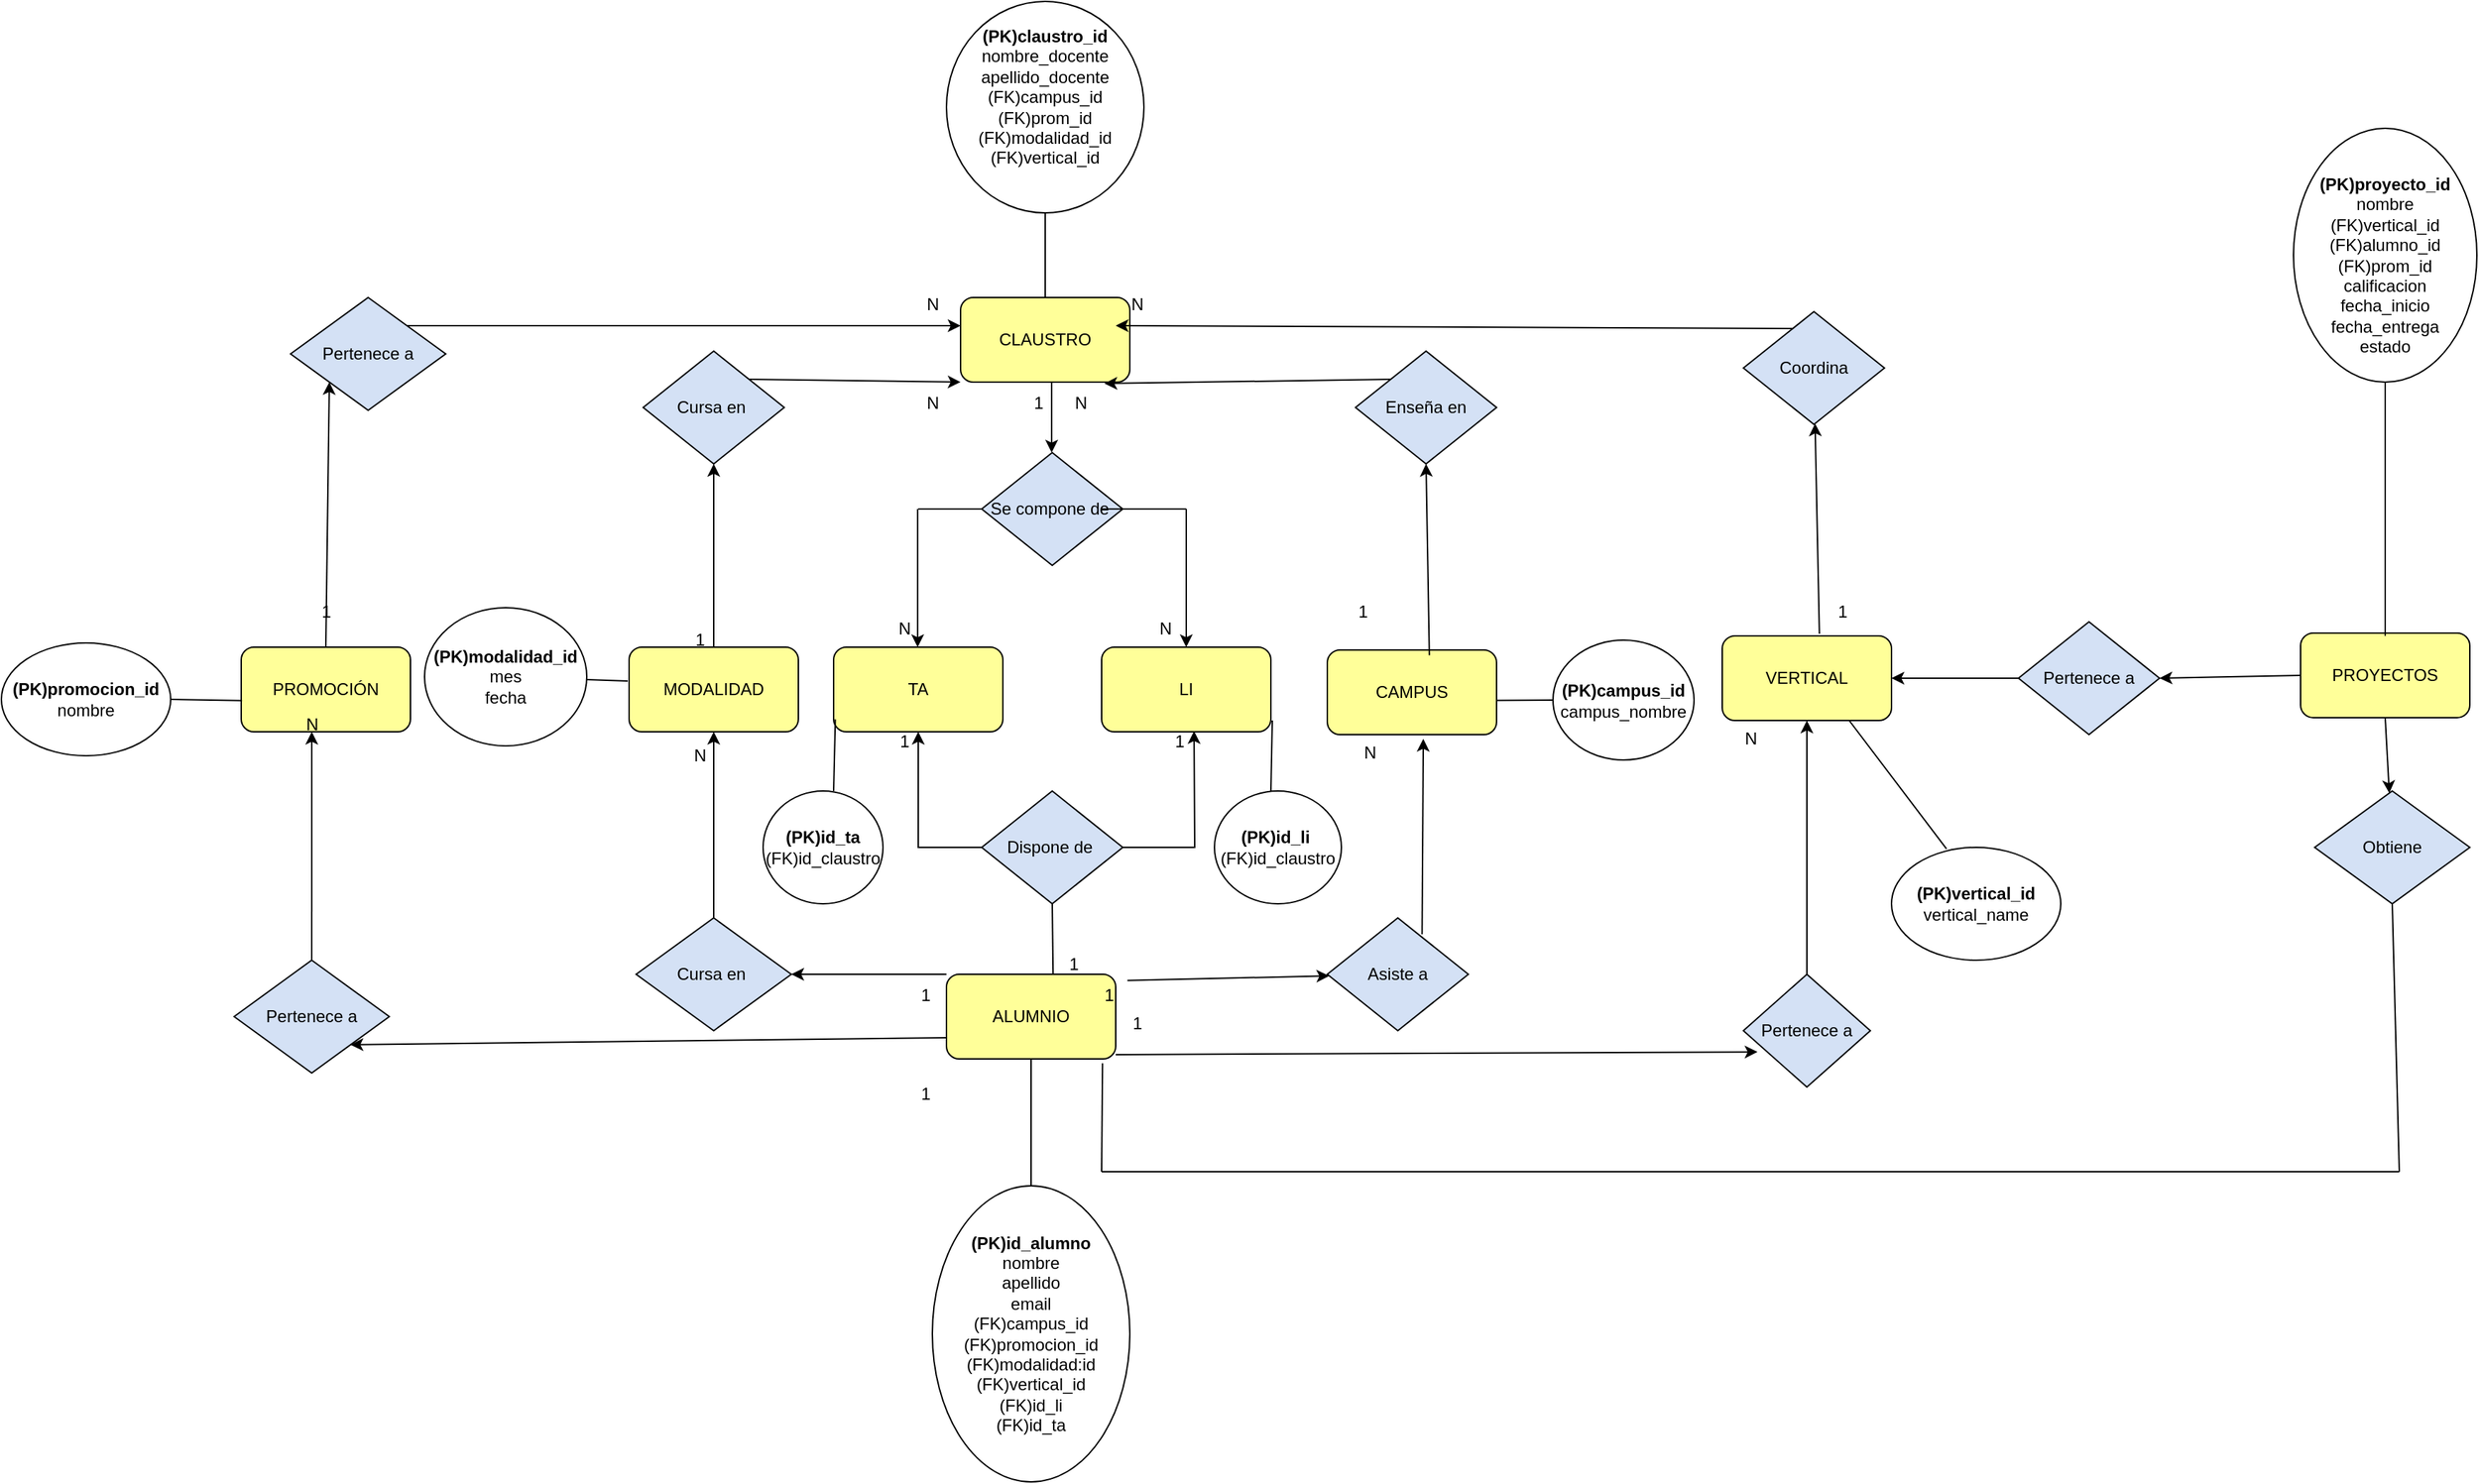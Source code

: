 <mxfile version="24.8.2">
  <diagram id="C5RBs43oDa-KdzZeNtuy" name="Page-1">
    <mxGraphModel dx="2501" dy="780" grid="1" gridSize="10" guides="1" tooltips="1" connect="1" arrows="1" fold="1" page="1" pageScale="1" pageWidth="827" pageHeight="1169" math="0" shadow="0">
      <root>
        <mxCell id="WIyWlLk6GJQsqaUBKTNV-0" />
        <mxCell id="WIyWlLk6GJQsqaUBKTNV-1" parent="WIyWlLk6GJQsqaUBKTNV-0" />
        <mxCell id="7sYbt89SD8zhLI56myw2-29" value="Obtiene" style="rhombus;whiteSpace=wrap;html=1;fillColor=#D4E1F5;" parent="WIyWlLk6GJQsqaUBKTNV-1" vertex="1">
          <mxGeometry x="870" y="690" width="110" height="80" as="geometry" />
        </mxCell>
        <mxCell id="7sYbt89SD8zhLI56myw2-30" value="ALUMNIO" style="rounded=1;whiteSpace=wrap;html=1;fillColor=#FFFF99;" parent="WIyWlLk6GJQsqaUBKTNV-1" vertex="1">
          <mxGeometry x="-100" y="820" width="120" height="60" as="geometry" />
        </mxCell>
        <mxCell id="7sYbt89SD8zhLI56myw2-31" value="VERTICAL" style="rounded=1;whiteSpace=wrap;html=1;fillColor=#FFFF99;" parent="WIyWlLk6GJQsqaUBKTNV-1" vertex="1">
          <mxGeometry x="450" y="580" width="120" height="60" as="geometry" />
        </mxCell>
        <mxCell id="7sYbt89SD8zhLI56myw2-36" value="PROYECTOS" style="rounded=1;whiteSpace=wrap;html=1;fillColor=#FFFF99;" parent="WIyWlLk6GJQsqaUBKTNV-1" vertex="1">
          <mxGeometry x="860" y="578" width="120" height="60" as="geometry" />
        </mxCell>
        <mxCell id="7sYbt89SD8zhLI56myw2-37" value="" style="endArrow=classic;html=1;rounded=0;exitX=0.5;exitY=1;exitDx=0;exitDy=0;" parent="WIyWlLk6GJQsqaUBKTNV-1" source="7sYbt89SD8zhLI56myw2-36" target="7sYbt89SD8zhLI56myw2-29" edge="1">
          <mxGeometry width="50" height="50" relative="1" as="geometry">
            <mxPoint x="700" y="580" as="sourcePoint" />
            <mxPoint x="293.75" y="390" as="targetPoint" />
          </mxGeometry>
        </mxCell>
        <mxCell id="7sYbt89SD8zhLI56myw2-38" value="PROMOCIÓN" style="rounded=1;whiteSpace=wrap;html=1;fillColor=#FFFF99;" parent="WIyWlLk6GJQsqaUBKTNV-1" vertex="1">
          <mxGeometry x="-600" y="588" width="120" height="60" as="geometry" />
        </mxCell>
        <mxCell id="7sYbt89SD8zhLI56myw2-52" value="CAMPUS" style="rounded=1;whiteSpace=wrap;html=1;fillColor=#FFFF99;" parent="WIyWlLk6GJQsqaUBKTNV-1" vertex="1">
          <mxGeometry x="170" y="590" width="120" height="60" as="geometry" />
        </mxCell>
        <mxCell id="7sYbt89SD8zhLI56myw2-53" value="MODALIDAD" style="rounded=1;whiteSpace=wrap;html=1;fillColor=#FFFF99;" parent="WIyWlLk6GJQsqaUBKTNV-1" vertex="1">
          <mxGeometry x="-325" y="588" width="120" height="60" as="geometry" />
        </mxCell>
        <mxCell id="7sYbt89SD8zhLI56myw2-55" value="CLAUSTRO" style="rounded=1;whiteSpace=wrap;html=1;fillColor=#FFFF99;" parent="WIyWlLk6GJQsqaUBKTNV-1" vertex="1">
          <mxGeometry x="-90" y="340" width="120" height="60" as="geometry" />
        </mxCell>
        <mxCell id="7sYbt89SD8zhLI56myw2-56" value="" style="endArrow=classic;html=1;rounded=0;entryX=1;entryY=0.5;entryDx=0;entryDy=0;exitX=0.421;exitY=0.15;exitDx=0;exitDy=0;exitPerimeter=0;" parent="WIyWlLk6GJQsqaUBKTNV-1" source="7sYbt89SD8zhLI56myw2-57" edge="1">
          <mxGeometry width="50" height="50" relative="1" as="geometry">
            <mxPoint x="473" y="363.04" as="sourcePoint" />
            <mxPoint x="20" y="360" as="targetPoint" />
          </mxGeometry>
        </mxCell>
        <mxCell id="7sYbt89SD8zhLI56myw2-57" value="Coordina" style="rhombus;whiteSpace=wrap;html=1;fillColor=#D4E1F5;" parent="WIyWlLk6GJQsqaUBKTNV-1" vertex="1">
          <mxGeometry x="465" y="350" width="100" height="80" as="geometry" />
        </mxCell>
        <mxCell id="7sYbt89SD8zhLI56myw2-58" value="" style="endArrow=classic;html=1;rounded=0;exitX=0.574;exitY=-0.025;exitDx=0;exitDy=0;exitPerimeter=0;" parent="WIyWlLk6GJQsqaUBKTNV-1" source="7sYbt89SD8zhLI56myw2-31" target="7sYbt89SD8zhLI56myw2-57" edge="1">
          <mxGeometry width="50" height="50" relative="1" as="geometry">
            <mxPoint x="419" y="485" as="sourcePoint" />
            <mxPoint x="520" y="430" as="targetPoint" />
          </mxGeometry>
        </mxCell>
        <mxCell id="7sYbt89SD8zhLI56myw2-59" value="Pertenece a" style="rhombus;whiteSpace=wrap;html=1;fillColor=#D4E1F5;" parent="WIyWlLk6GJQsqaUBKTNV-1" vertex="1">
          <mxGeometry x="660" y="570" width="100" height="80" as="geometry" />
        </mxCell>
        <mxCell id="7sYbt89SD8zhLI56myw2-60" value="" style="endArrow=classic;html=1;rounded=0;entryX=1;entryY=0.5;entryDx=0;entryDy=0;exitX=0;exitY=0.5;exitDx=0;exitDy=0;" parent="WIyWlLk6GJQsqaUBKTNV-1" source="7sYbt89SD8zhLI56myw2-36" target="7sYbt89SD8zhLI56myw2-59" edge="1">
          <mxGeometry width="50" height="50" relative="1" as="geometry">
            <mxPoint x="490" y="310" as="sourcePoint" />
            <mxPoint x="540" y="260" as="targetPoint" />
          </mxGeometry>
        </mxCell>
        <mxCell id="7sYbt89SD8zhLI56myw2-61" value="" style="endArrow=classic;html=1;rounded=0;entryX=1;entryY=0.5;entryDx=0;entryDy=0;" parent="WIyWlLk6GJQsqaUBKTNV-1" source="7sYbt89SD8zhLI56myw2-59" target="7sYbt89SD8zhLI56myw2-31" edge="1">
          <mxGeometry width="50" height="50" relative="1" as="geometry">
            <mxPoint x="595" y="540" as="sourcePoint" />
            <mxPoint x="580" y="510" as="targetPoint" />
          </mxGeometry>
        </mxCell>
        <mxCell id="7sYbt89SD8zhLI56myw2-62" value="" style="endArrow=classic;html=1;rounded=0;exitX=0;exitY=0;exitDx=0;exitDy=0;entryX=0.85;entryY=1.017;entryDx=0;entryDy=0;entryPerimeter=0;" parent="WIyWlLk6GJQsqaUBKTNV-1" source="7sYbt89SD8zhLI56myw2-63" target="7sYbt89SD8zhLI56myw2-55" edge="1">
          <mxGeometry width="50" height="50" relative="1" as="geometry">
            <mxPoint x="60" y="400" as="sourcePoint" />
            <mxPoint x="40" y="460" as="targetPoint" />
          </mxGeometry>
        </mxCell>
        <mxCell id="7sYbt89SD8zhLI56myw2-63" value="Enseña en" style="rhombus;whiteSpace=wrap;html=1;fillColor=#D4E1F5;" parent="WIyWlLk6GJQsqaUBKTNV-1" vertex="1">
          <mxGeometry x="190" y="378" width="100" height="80" as="geometry" />
        </mxCell>
        <mxCell id="7sYbt89SD8zhLI56myw2-64" value="" style="endArrow=classic;html=1;rounded=0;entryX=0.5;entryY=1;entryDx=0;entryDy=0;exitX=0.603;exitY=0.063;exitDx=0;exitDy=0;exitPerimeter=0;" parent="WIyWlLk6GJQsqaUBKTNV-1" source="7sYbt89SD8zhLI56myw2-52" target="7sYbt89SD8zhLI56myw2-63" edge="1">
          <mxGeometry width="50" height="50" relative="1" as="geometry">
            <mxPoint x="190" y="510" as="sourcePoint" />
            <mxPoint x="150" y="530" as="targetPoint" />
          </mxGeometry>
        </mxCell>
        <mxCell id="7sYbt89SD8zhLI56myw2-65" value="Cursa en&amp;nbsp;" style="rhombus;whiteSpace=wrap;html=1;fillColor=#D4E1F5;" parent="WIyWlLk6GJQsqaUBKTNV-1" vertex="1">
          <mxGeometry x="-315" y="378" width="100" height="80" as="geometry" />
        </mxCell>
        <mxCell id="7sYbt89SD8zhLI56myw2-66" value="" style="endArrow=classic;html=1;rounded=0;entryX=0;entryY=1;entryDx=0;entryDy=0;exitX=1;exitY=0;exitDx=0;exitDy=0;" parent="WIyWlLk6GJQsqaUBKTNV-1" source="7sYbt89SD8zhLI56myw2-65" target="7sYbt89SD8zhLI56myw2-55" edge="1">
          <mxGeometry width="50" height="50" relative="1" as="geometry">
            <mxPoint x="-80" y="440" as="sourcePoint" />
            <mxPoint x="-50" y="320" as="targetPoint" />
          </mxGeometry>
        </mxCell>
        <mxCell id="7sYbt89SD8zhLI56myw2-67" value="" style="endArrow=classic;html=1;rounded=0;exitX=0.5;exitY=0;exitDx=0;exitDy=0;entryX=0.5;entryY=1;entryDx=0;entryDy=0;" parent="WIyWlLk6GJQsqaUBKTNV-1" source="7sYbt89SD8zhLI56myw2-53" target="7sYbt89SD8zhLI56myw2-65" edge="1">
          <mxGeometry width="50" height="50" relative="1" as="geometry">
            <mxPoint x="-160" y="510" as="sourcePoint" />
            <mxPoint x="-160" y="500" as="targetPoint" />
          </mxGeometry>
        </mxCell>
        <mxCell id="7sYbt89SD8zhLI56myw2-69" value="" style="endArrow=classic;html=1;rounded=0;exitX=1;exitY=0;exitDx=0;exitDy=0;" parent="WIyWlLk6GJQsqaUBKTNV-1" source="7sYbt89SD8zhLI56myw2-70" edge="1">
          <mxGeometry width="50" height="50" relative="1" as="geometry">
            <mxPoint x="-100" y="360" as="sourcePoint" />
            <mxPoint x="-90" y="360" as="targetPoint" />
          </mxGeometry>
        </mxCell>
        <mxCell id="7sYbt89SD8zhLI56myw2-70" value="Pertenece a" style="rhombus;whiteSpace=wrap;html=1;fillColor=#D4E1F5;" parent="WIyWlLk6GJQsqaUBKTNV-1" vertex="1">
          <mxGeometry x="-565" y="340" width="110" height="80" as="geometry" />
        </mxCell>
        <mxCell id="7sYbt89SD8zhLI56myw2-71" value="" style="endArrow=classic;html=1;rounded=0;entryX=0;entryY=1;entryDx=0;entryDy=0;exitX=0.5;exitY=0;exitDx=0;exitDy=0;" parent="WIyWlLk6GJQsqaUBKTNV-1" source="7sYbt89SD8zhLI56myw2-38" target="7sYbt89SD8zhLI56myw2-70" edge="1">
          <mxGeometry width="50" height="50" relative="1" as="geometry">
            <mxPoint x="-410" y="540" as="sourcePoint" />
            <mxPoint x="-400" y="560" as="targetPoint" />
          </mxGeometry>
        </mxCell>
        <mxCell id="7sYbt89SD8zhLI56myw2-73" value="Pertenece a" style="rhombus;whiteSpace=wrap;html=1;fillColor=#D4E1F5;" parent="WIyWlLk6GJQsqaUBKTNV-1" vertex="1">
          <mxGeometry x="-605" y="810" width="110" height="80" as="geometry" />
        </mxCell>
        <mxCell id="7sYbt89SD8zhLI56myw2-74" value="" style="endArrow=classic;html=1;rounded=0;entryX=1;entryY=1;entryDx=0;entryDy=0;exitX=0;exitY=0.75;exitDx=0;exitDy=0;" parent="WIyWlLk6GJQsqaUBKTNV-1" source="7sYbt89SD8zhLI56myw2-30" target="7sYbt89SD8zhLI56myw2-73" edge="1">
          <mxGeometry width="50" height="50" relative="1" as="geometry">
            <mxPoint x="-70" y="925" as="sourcePoint" />
            <mxPoint x="-20" y="875" as="targetPoint" />
          </mxGeometry>
        </mxCell>
        <mxCell id="7sYbt89SD8zhLI56myw2-75" value="" style="endArrow=classic;html=1;rounded=0;entryX=0.417;entryY=1;entryDx=0;entryDy=0;entryPerimeter=0;" parent="WIyWlLk6GJQsqaUBKTNV-1" source="7sYbt89SD8zhLI56myw2-73" target="7sYbt89SD8zhLI56myw2-38" edge="1">
          <mxGeometry width="50" height="50" relative="1" as="geometry">
            <mxPoint x="-291.5" y="765" as="sourcePoint" />
            <mxPoint x="-458.5" y="650" as="targetPoint" />
          </mxGeometry>
        </mxCell>
        <mxCell id="7sYbt89SD8zhLI56myw2-76" value="Cursa en&amp;nbsp;" style="rhombus;whiteSpace=wrap;html=1;fillColor=#D4E1F5;" parent="WIyWlLk6GJQsqaUBKTNV-1" vertex="1">
          <mxGeometry x="-320" y="780" width="110" height="80" as="geometry" />
        </mxCell>
        <mxCell id="7sYbt89SD8zhLI56myw2-77" value="" style="endArrow=classic;html=1;rounded=0;exitX=0;exitY=0;exitDx=0;exitDy=0;" parent="WIyWlLk6GJQsqaUBKTNV-1" source="7sYbt89SD8zhLI56myw2-30" target="7sYbt89SD8zhLI56myw2-76" edge="1">
          <mxGeometry width="50" height="50" relative="1" as="geometry">
            <mxPoint x="-90" y="830" as="sourcePoint" />
            <mxPoint x="-66" y="784" as="targetPoint" />
          </mxGeometry>
        </mxCell>
        <mxCell id="7sYbt89SD8zhLI56myw2-78" value="" style="endArrow=classic;html=1;rounded=0;entryX=0.5;entryY=1;entryDx=0;entryDy=0;exitX=0.5;exitY=0;exitDx=0;exitDy=0;" parent="WIyWlLk6GJQsqaUBKTNV-1" source="7sYbt89SD8zhLI56myw2-76" target="7sYbt89SD8zhLI56myw2-53" edge="1">
          <mxGeometry width="50" height="50" relative="1" as="geometry">
            <mxPoint x="-120" y="690" as="sourcePoint" />
            <mxPoint x="-140" y="610" as="targetPoint" />
          </mxGeometry>
        </mxCell>
        <mxCell id="7sYbt89SD8zhLI56myw2-79" value="Asiste a" style="rhombus;whiteSpace=wrap;html=1;fillColor=#D4E1F5;" parent="WIyWlLk6GJQsqaUBKTNV-1" vertex="1">
          <mxGeometry x="170" y="780" width="100" height="80" as="geometry" />
        </mxCell>
        <mxCell id="7sYbt89SD8zhLI56myw2-80" value="" style="endArrow=classic;html=1;rounded=0;exitX=0.943;exitY=0.145;exitDx=0;exitDy=0;exitPerimeter=0;" parent="WIyWlLk6GJQsqaUBKTNV-1" source="7sYbt89SD8zhLI56myw2-108" target="7sYbt89SD8zhLI56myw2-79" edge="1">
          <mxGeometry width="50" height="50" relative="1" as="geometry">
            <mxPoint x="25" y="850" as="sourcePoint" />
            <mxPoint x="168.438" y="748.75" as="targetPoint" />
          </mxGeometry>
        </mxCell>
        <mxCell id="7sYbt89SD8zhLI56myw2-81" value="" style="endArrow=classic;html=1;rounded=0;entryX=0.567;entryY=1.05;entryDx=0;entryDy=0;entryPerimeter=0;exitX=0.672;exitY=0.146;exitDx=0;exitDy=0;exitPerimeter=0;" parent="WIyWlLk6GJQsqaUBKTNV-1" source="7sYbt89SD8zhLI56myw2-79" target="7sYbt89SD8zhLI56myw2-52" edge="1">
          <mxGeometry width="50" height="50" relative="1" as="geometry">
            <mxPoint x="220" y="710" as="sourcePoint" />
            <mxPoint x="270" y="660" as="targetPoint" />
          </mxGeometry>
        </mxCell>
        <mxCell id="7sYbt89SD8zhLI56myw2-82" value="Pertenece a" style="rhombus;whiteSpace=wrap;html=1;fillColor=#D4E1F5;" parent="WIyWlLk6GJQsqaUBKTNV-1" vertex="1">
          <mxGeometry x="465" y="820" width="90" height="80" as="geometry" />
        </mxCell>
        <mxCell id="7sYbt89SD8zhLI56myw2-83" value="" style="endArrow=classic;html=1;rounded=0;entryX=0.111;entryY=0.688;entryDx=0;entryDy=0;entryPerimeter=0;" parent="WIyWlLk6GJQsqaUBKTNV-1" target="7sYbt89SD8zhLI56myw2-82" edge="1">
          <mxGeometry width="50" height="50" relative="1" as="geometry">
            <mxPoint x="20" y="876.96" as="sourcePoint" />
            <mxPoint x="220" y="820" as="targetPoint" />
          </mxGeometry>
        </mxCell>
        <mxCell id="7sYbt89SD8zhLI56myw2-84" value="" style="endArrow=classic;html=1;rounded=0;entryX=0.5;entryY=1;entryDx=0;entryDy=0;" parent="WIyWlLk6GJQsqaUBKTNV-1" source="7sYbt89SD8zhLI56myw2-82" target="7sYbt89SD8zhLI56myw2-31" edge="1">
          <mxGeometry width="50" height="50" relative="1" as="geometry">
            <mxPoint x="300" y="810" as="sourcePoint" />
            <mxPoint x="420" y="730" as="targetPoint" />
          </mxGeometry>
        </mxCell>
        <mxCell id="7sYbt89SD8zhLI56myw2-85" value="&lt;b&gt;(PK)claustro_id&lt;/b&gt;&lt;div&gt;nombre_docente&lt;/div&gt;&lt;div&gt;apellido_docente&lt;/div&gt;&lt;div&gt;(FK)campus_id&lt;/div&gt;&lt;div&gt;(FK)prom_id&lt;/div&gt;&lt;div&gt;(FK)modalidad_id&lt;/div&gt;&lt;div&gt;(FK)vertical_id&lt;/div&gt;&lt;div&gt;&lt;br&gt;&lt;/div&gt;" style="ellipse;whiteSpace=wrap;html=1;" parent="WIyWlLk6GJQsqaUBKTNV-1" vertex="1">
          <mxGeometry x="-100" y="130" width="140" height="150" as="geometry" />
        </mxCell>
        <mxCell id="7sYbt89SD8zhLI56myw2-86" value="&lt;b&gt;(PK)id_alumno&lt;/b&gt;&lt;br&gt;&lt;div&gt;nombre&lt;/div&gt;&lt;div&gt;apellido&lt;/div&gt;&lt;div&gt;email&lt;/div&gt;&lt;div&gt;(FK)campus_id&lt;/div&gt;&lt;div&gt;(FK)promocion_id&lt;/div&gt;&lt;div&gt;(FK)modalidad:id&lt;/div&gt;&lt;div&gt;(FK)vertical_id&lt;/div&gt;&lt;div&gt;(FK)id_li&lt;/div&gt;&lt;div&gt;&lt;span style=&quot;background-color: initial;&quot;&gt;(FK)id_ta&lt;/span&gt;&lt;/div&gt;" style="ellipse;whiteSpace=wrap;html=1;" parent="WIyWlLk6GJQsqaUBKTNV-1" vertex="1">
          <mxGeometry x="-110" y="970" width="140" height="210" as="geometry" />
        </mxCell>
        <mxCell id="7sYbt89SD8zhLI56myw2-88" value="&lt;b&gt;(PK)vertical_id&lt;/b&gt;&lt;div&gt;vertical_name&lt;/div&gt;" style="ellipse;whiteSpace=wrap;html=1;" parent="WIyWlLk6GJQsqaUBKTNV-1" vertex="1">
          <mxGeometry x="570" y="730" width="120" height="80" as="geometry" />
        </mxCell>
        <mxCell id="7sYbt89SD8zhLI56myw2-89" value="&lt;b&gt;(PK)campus_id&lt;/b&gt;&lt;div&gt;campus_nombre&lt;/div&gt;" style="ellipse;whiteSpace=wrap;html=1;" parent="WIyWlLk6GJQsqaUBKTNV-1" vertex="1">
          <mxGeometry x="330" y="583" width="100" height="85" as="geometry" />
        </mxCell>
        <mxCell id="7sYbt89SD8zhLI56myw2-90" value="&lt;b&gt;(PK)modalidad_id&lt;/b&gt;&lt;div&gt;mes&lt;/div&gt;&lt;div&gt;fecha&lt;/div&gt;" style="ellipse;whiteSpace=wrap;html=1;" parent="WIyWlLk6GJQsqaUBKTNV-1" vertex="1">
          <mxGeometry x="-470" y="560" width="115" height="98" as="geometry" />
        </mxCell>
        <mxCell id="7sYbt89SD8zhLI56myw2-91" value="&lt;b&gt;(PK)promocion_id&lt;/b&gt;&lt;div&gt;nombre&lt;/div&gt;" style="ellipse;whiteSpace=wrap;html=1;" parent="WIyWlLk6GJQsqaUBKTNV-1" vertex="1">
          <mxGeometry x="-770" y="585" width="120" height="80" as="geometry" />
        </mxCell>
        <mxCell id="7sYbt89SD8zhLI56myw2-94" value="" style="endArrow=none;html=1;rounded=0;entryX=-0.008;entryY=0.4;entryDx=0;entryDy=0;entryPerimeter=0;" parent="WIyWlLk6GJQsqaUBKTNV-1" source="7sYbt89SD8zhLI56myw2-90" target="7sYbt89SD8zhLI56myw2-53" edge="1">
          <mxGeometry width="50" height="50" relative="1" as="geometry">
            <mxPoint x="-310" y="610" as="sourcePoint" />
            <mxPoint x="-260" y="560" as="targetPoint" />
          </mxGeometry>
        </mxCell>
        <mxCell id="7sYbt89SD8zhLI56myw2-95" value="" style="endArrow=none;html=1;rounded=0;entryX=0;entryY=0.5;entryDx=0;entryDy=0;" parent="WIyWlLk6GJQsqaUBKTNV-1" target="7sYbt89SD8zhLI56myw2-89" edge="1">
          <mxGeometry width="50" height="50" relative="1" as="geometry">
            <mxPoint x="290" y="625.8" as="sourcePoint" />
            <mxPoint x="360.1" y="624.21" as="targetPoint" />
          </mxGeometry>
        </mxCell>
        <mxCell id="7sYbt89SD8zhLI56myw2-96" value="" style="endArrow=none;html=1;rounded=0;exitX=0.5;exitY=0;exitDx=0;exitDy=0;entryX=0.5;entryY=1;entryDx=0;entryDy=0;" parent="WIyWlLk6GJQsqaUBKTNV-1" source="7sYbt89SD8zhLI56myw2-86" target="7sYbt89SD8zhLI56myw2-30" edge="1">
          <mxGeometry width="50" height="50" relative="1" as="geometry">
            <mxPoint x="5" y="950" as="sourcePoint" />
            <mxPoint x="55" y="900" as="targetPoint" />
          </mxGeometry>
        </mxCell>
        <mxCell id="7sYbt89SD8zhLI56myw2-97" value="" style="endArrow=none;html=1;rounded=0;exitX=0.325;exitY=0.013;exitDx=0;exitDy=0;exitPerimeter=0;entryX=0.75;entryY=1;entryDx=0;entryDy=0;" parent="WIyWlLk6GJQsqaUBKTNV-1" source="7sYbt89SD8zhLI56myw2-88" target="7sYbt89SD8zhLI56myw2-31" edge="1">
          <mxGeometry width="50" height="50" relative="1" as="geometry">
            <mxPoint x="510" y="680" as="sourcePoint" />
            <mxPoint x="560" y="630" as="targetPoint" />
          </mxGeometry>
        </mxCell>
        <mxCell id="7sYbt89SD8zhLI56myw2-99" value="" style="endArrow=none;html=1;rounded=0;entryX=0.5;entryY=1;entryDx=0;entryDy=0;exitX=0.5;exitY=0;exitDx=0;exitDy=0;" parent="WIyWlLk6GJQsqaUBKTNV-1" source="7sYbt89SD8zhLI56myw2-55" target="7sYbt89SD8zhLI56myw2-85" edge="1">
          <mxGeometry width="50" height="50" relative="1" as="geometry">
            <mxPoint x="20" y="340" as="sourcePoint" />
            <mxPoint x="70" y="290" as="targetPoint" />
          </mxGeometry>
        </mxCell>
        <mxCell id="7sYbt89SD8zhLI56myw2-100" value="" style="endArrow=none;html=1;rounded=0;entryX=1;entryY=0.5;entryDx=0;entryDy=0;exitX=0.005;exitY=0.631;exitDx=0;exitDy=0;exitPerimeter=0;" parent="WIyWlLk6GJQsqaUBKTNV-1" source="7sYbt89SD8zhLI56myw2-38" target="7sYbt89SD8zhLI56myw2-91" edge="1">
          <mxGeometry width="50" height="50" relative="1" as="geometry">
            <mxPoint x="-600" y="608" as="sourcePoint" />
            <mxPoint x="-520" y="560" as="targetPoint" />
          </mxGeometry>
        </mxCell>
        <mxCell id="7sYbt89SD8zhLI56myw2-102" value="&lt;div&gt;&lt;b&gt;&lt;br&gt;&lt;/b&gt;&lt;/div&gt;&lt;b&gt;(PK)proyecto_id&lt;/b&gt;&lt;div&gt;nombre&lt;/div&gt;&lt;div&gt;(FK)vertical_id&lt;/div&gt;&lt;div&gt;(FK)alumno_id&lt;/div&gt;&lt;div&gt;(FK)prom_id&lt;/div&gt;&lt;div&gt;calificacion&lt;/div&gt;&lt;div&gt;fecha_inicio&lt;/div&gt;&lt;div&gt;fecha_entrega&lt;/div&gt;&lt;div&gt;estado&lt;/div&gt;" style="ellipse;whiteSpace=wrap;html=1;" parent="WIyWlLk6GJQsqaUBKTNV-1" vertex="1">
          <mxGeometry x="855" y="220" width="130" height="180" as="geometry" />
        </mxCell>
        <mxCell id="7sYbt89SD8zhLI56myw2-103" value="" style="endArrow=none;html=1;rounded=0;entryX=0.5;entryY=1;entryDx=0;entryDy=0;exitX=0.5;exitY=0.033;exitDx=0;exitDy=0;exitPerimeter=0;" parent="WIyWlLk6GJQsqaUBKTNV-1" source="7sYbt89SD8zhLI56myw2-36" target="7sYbt89SD8zhLI56myw2-102" edge="1">
          <mxGeometry width="50" height="50" relative="1" as="geometry">
            <mxPoint x="920" y="570" as="sourcePoint" />
            <mxPoint x="780" y="470" as="targetPoint" />
          </mxGeometry>
        </mxCell>
        <mxCell id="7sYbt89SD8zhLI56myw2-104" value="1" style="text;html=1;align=center;verticalAlign=middle;resizable=0;points=[];autosize=1;strokeColor=none;fillColor=none;" parent="WIyWlLk6GJQsqaUBKTNV-1" vertex="1">
          <mxGeometry x="-130" y="890" width="30" height="30" as="geometry" />
        </mxCell>
        <mxCell id="7sYbt89SD8zhLI56myw2-105" value="N" style="text;html=1;align=center;verticalAlign=middle;resizable=0;points=[];autosize=1;strokeColor=none;fillColor=none;" parent="WIyWlLk6GJQsqaUBKTNV-1" vertex="1">
          <mxGeometry x="-565" y="628" width="30" height="30" as="geometry" />
        </mxCell>
        <mxCell id="7sYbt89SD8zhLI56myw2-106" value="1" style="text;html=1;align=center;verticalAlign=middle;resizable=0;points=[];autosize=1;strokeColor=none;fillColor=none;" parent="WIyWlLk6GJQsqaUBKTNV-1" vertex="1">
          <mxGeometry x="-130" y="820" width="30" height="30" as="geometry" />
        </mxCell>
        <mxCell id="7sYbt89SD8zhLI56myw2-107" value="N" style="text;html=1;align=center;verticalAlign=middle;resizable=0;points=[];autosize=1;strokeColor=none;fillColor=none;" parent="WIyWlLk6GJQsqaUBKTNV-1" vertex="1">
          <mxGeometry x="-290" y="650" width="30" height="30" as="geometry" />
        </mxCell>
        <mxCell id="7sYbt89SD8zhLI56myw2-108" value="1" style="text;html=1;align=center;verticalAlign=middle;resizable=0;points=[];autosize=1;strokeColor=none;fillColor=none;" parent="WIyWlLk6GJQsqaUBKTNV-1" vertex="1">
          <mxGeometry y="820" width="30" height="30" as="geometry" />
        </mxCell>
        <mxCell id="7sYbt89SD8zhLI56myw2-111" value="N" style="text;html=1;align=center;verticalAlign=middle;resizable=0;points=[];autosize=1;strokeColor=none;fillColor=none;" parent="WIyWlLk6GJQsqaUBKTNV-1" vertex="1">
          <mxGeometry x="185" y="648" width="30" height="30" as="geometry" />
        </mxCell>
        <mxCell id="7sYbt89SD8zhLI56myw2-112" value="1" style="text;html=1;align=center;verticalAlign=middle;resizable=0;points=[];autosize=1;strokeColor=none;fillColor=none;" parent="WIyWlLk6GJQsqaUBKTNV-1" vertex="1">
          <mxGeometry x="20" y="840" width="30" height="30" as="geometry" />
        </mxCell>
        <mxCell id="7sYbt89SD8zhLI56myw2-113" value="N" style="text;html=1;align=center;verticalAlign=middle;resizable=0;points=[];autosize=1;strokeColor=none;fillColor=none;" parent="WIyWlLk6GJQsqaUBKTNV-1" vertex="1">
          <mxGeometry x="455" y="638" width="30" height="30" as="geometry" />
        </mxCell>
        <mxCell id="7sYbt89SD8zhLI56myw2-114" value="N" style="text;html=1;align=center;verticalAlign=middle;resizable=0;points=[];autosize=1;strokeColor=none;fillColor=none;" parent="WIyWlLk6GJQsqaUBKTNV-1" vertex="1">
          <mxGeometry x="-20" y="400" width="30" height="30" as="geometry" />
        </mxCell>
        <mxCell id="7sYbt89SD8zhLI56myw2-115" value="1" style="text;html=1;align=center;verticalAlign=middle;resizable=0;points=[];autosize=1;strokeColor=none;fillColor=none;" parent="WIyWlLk6GJQsqaUBKTNV-1" vertex="1">
          <mxGeometry x="180" y="548" width="30" height="30" as="geometry" />
        </mxCell>
        <mxCell id="7sYbt89SD8zhLI56myw2-116" value="1" style="text;html=1;align=center;verticalAlign=middle;resizable=0;points=[];autosize=1;strokeColor=none;fillColor=none;" parent="WIyWlLk6GJQsqaUBKTNV-1" vertex="1">
          <mxGeometry x="-555" y="548" width="30" height="30" as="geometry" />
        </mxCell>
        <mxCell id="7sYbt89SD8zhLI56myw2-117" value="N" style="text;html=1;align=center;verticalAlign=middle;resizable=0;points=[];autosize=1;strokeColor=none;fillColor=none;" parent="WIyWlLk6GJQsqaUBKTNV-1" vertex="1">
          <mxGeometry x="-125" y="330" width="30" height="30" as="geometry" />
        </mxCell>
        <mxCell id="7sYbt89SD8zhLI56myw2-118" value="1" style="text;html=1;align=center;verticalAlign=middle;resizable=0;points=[];autosize=1;strokeColor=none;fillColor=none;" parent="WIyWlLk6GJQsqaUBKTNV-1" vertex="1">
          <mxGeometry x="-290" y="568" width="30" height="30" as="geometry" />
        </mxCell>
        <mxCell id="7sYbt89SD8zhLI56myw2-119" value="N" style="text;html=1;align=center;verticalAlign=middle;resizable=0;points=[];autosize=1;strokeColor=none;fillColor=none;" parent="WIyWlLk6GJQsqaUBKTNV-1" vertex="1">
          <mxGeometry x="-125" y="400" width="30" height="30" as="geometry" />
        </mxCell>
        <mxCell id="7sYbt89SD8zhLI56myw2-121" value="1" style="text;html=1;align=center;verticalAlign=middle;resizable=0;points=[];autosize=1;strokeColor=none;fillColor=none;" parent="WIyWlLk6GJQsqaUBKTNV-1" vertex="1">
          <mxGeometry x="520" y="548" width="30" height="30" as="geometry" />
        </mxCell>
        <mxCell id="7sYbt89SD8zhLI56myw2-122" value="N" style="text;html=1;align=center;verticalAlign=middle;resizable=0;points=[];autosize=1;strokeColor=none;fillColor=none;" parent="WIyWlLk6GJQsqaUBKTNV-1" vertex="1">
          <mxGeometry x="20" y="330" width="30" height="30" as="geometry" />
        </mxCell>
        <mxCell id="7sYbt89SD8zhLI56myw2-123" value="TA" style="rounded=1;whiteSpace=wrap;html=1;fillColor=#FFFF99;" parent="WIyWlLk6GJQsqaUBKTNV-1" vertex="1">
          <mxGeometry x="-180" y="588" width="120" height="60" as="geometry" />
        </mxCell>
        <mxCell id="7sYbt89SD8zhLI56myw2-124" value="LI" style="rounded=1;whiteSpace=wrap;html=1;fillColor=#FFFF99;" parent="WIyWlLk6GJQsqaUBKTNV-1" vertex="1">
          <mxGeometry x="10" y="588" width="120" height="60" as="geometry" />
        </mxCell>
        <mxCell id="7sYbt89SD8zhLI56myw2-129" value="" style="endArrow=none;html=1;rounded=0;entryX=0.922;entryY=1.053;entryDx=0;entryDy=0;entryPerimeter=0;" parent="WIyWlLk6GJQsqaUBKTNV-1" target="7sYbt89SD8zhLI56myw2-30" edge="1">
          <mxGeometry width="50" height="50" relative="1" as="geometry">
            <mxPoint x="10" y="960" as="sourcePoint" />
            <mxPoint x="150" y="930" as="targetPoint" />
          </mxGeometry>
        </mxCell>
        <mxCell id="7sYbt89SD8zhLI56myw2-130" value="" style="endArrow=none;html=1;rounded=0;" parent="WIyWlLk6GJQsqaUBKTNV-1" edge="1">
          <mxGeometry width="50" height="50" relative="1" as="geometry">
            <mxPoint x="10" y="960" as="sourcePoint" />
            <mxPoint x="930" y="960" as="targetPoint" />
          </mxGeometry>
        </mxCell>
        <mxCell id="7sYbt89SD8zhLI56myw2-131" value="" style="endArrow=none;html=1;rounded=0;entryX=0.5;entryY=1;entryDx=0;entryDy=0;" parent="WIyWlLk6GJQsqaUBKTNV-1" target="7sYbt89SD8zhLI56myw2-29" edge="1">
          <mxGeometry width="50" height="50" relative="1" as="geometry">
            <mxPoint x="930" y="960" as="sourcePoint" />
            <mxPoint x="970" y="910" as="targetPoint" />
          </mxGeometry>
        </mxCell>
        <mxCell id="7sYbt89SD8zhLI56myw2-133" value="Se compone de&amp;nbsp;" style="rhombus;whiteSpace=wrap;html=1;fillColor=#D4E1F5;" parent="WIyWlLk6GJQsqaUBKTNV-1" vertex="1">
          <mxGeometry x="-75" y="450" width="100" height="80" as="geometry" />
        </mxCell>
        <mxCell id="7sYbt89SD8zhLI56myw2-137" value="" style="endArrow=none;html=1;rounded=0;" parent="WIyWlLk6GJQsqaUBKTNV-1" edge="1">
          <mxGeometry width="50" height="50" relative="1" as="geometry">
            <mxPoint x="10" y="490" as="sourcePoint" />
            <mxPoint x="70" y="490" as="targetPoint" />
          </mxGeometry>
        </mxCell>
        <mxCell id="7sYbt89SD8zhLI56myw2-138" value="" style="endArrow=classic;html=1;rounded=0;entryX=0.5;entryY=0;entryDx=0;entryDy=0;" parent="WIyWlLk6GJQsqaUBKTNV-1" target="7sYbt89SD8zhLI56myw2-124" edge="1">
          <mxGeometry width="50" height="50" relative="1" as="geometry">
            <mxPoint x="70" y="490" as="sourcePoint" />
            <mxPoint x="120" y="440" as="targetPoint" />
          </mxGeometry>
        </mxCell>
        <mxCell id="7sYbt89SD8zhLI56myw2-140" value="" style="endArrow=classic;html=1;rounded=0;entryX=0.5;entryY=0;entryDx=0;entryDy=0;" parent="WIyWlLk6GJQsqaUBKTNV-1" edge="1">
          <mxGeometry width="50" height="50" relative="1" as="geometry">
            <mxPoint x="-120.42" y="490" as="sourcePoint" />
            <mxPoint x="-120.42" y="588" as="targetPoint" />
          </mxGeometry>
        </mxCell>
        <mxCell id="7sYbt89SD8zhLI56myw2-141" value="" style="endArrow=none;html=1;rounded=0;entryX=0;entryY=0.5;entryDx=0;entryDy=0;" parent="WIyWlLk6GJQsqaUBKTNV-1" target="7sYbt89SD8zhLI56myw2-133" edge="1">
          <mxGeometry width="50" height="50" relative="1" as="geometry">
            <mxPoint x="-120" y="490" as="sourcePoint" />
            <mxPoint x="-70" y="440" as="targetPoint" />
          </mxGeometry>
        </mxCell>
        <mxCell id="7sYbt89SD8zhLI56myw2-142" value="" style="endArrow=classic;html=1;rounded=0;" parent="WIyWlLk6GJQsqaUBKTNV-1" edge="1">
          <mxGeometry width="50" height="50" relative="1" as="geometry">
            <mxPoint x="-25.42" y="400" as="sourcePoint" />
            <mxPoint x="-25.42" y="450" as="targetPoint" />
          </mxGeometry>
        </mxCell>
        <mxCell id="7sYbt89SD8zhLI56myw2-145" value="&lt;b&gt;(PK)id_ta&lt;/b&gt;&lt;div&gt;(FK)id_claustro&lt;/div&gt;" style="ellipse;whiteSpace=wrap;html=1;" parent="WIyWlLk6GJQsqaUBKTNV-1" vertex="1">
          <mxGeometry x="-230" y="690" width="85" height="80" as="geometry" />
        </mxCell>
        <mxCell id="7sYbt89SD8zhLI56myw2-147" value="" style="endArrow=none;html=1;rounded=0;entryX=0.01;entryY=0.853;entryDx=0;entryDy=0;entryPerimeter=0;" parent="WIyWlLk6GJQsqaUBKTNV-1" target="7sYbt89SD8zhLI56myw2-123" edge="1">
          <mxGeometry width="50" height="50" relative="1" as="geometry">
            <mxPoint x="-180" y="690" as="sourcePoint" />
            <mxPoint x="-130" y="640" as="targetPoint" />
          </mxGeometry>
        </mxCell>
        <mxCell id="7sYbt89SD8zhLI56myw2-148" value="" style="endArrow=none;html=1;rounded=0;entryX=0.01;entryY=0.853;entryDx=0;entryDy=0;entryPerimeter=0;" parent="WIyWlLk6GJQsqaUBKTNV-1" edge="1">
          <mxGeometry width="50" height="50" relative="1" as="geometry">
            <mxPoint x="130" y="691" as="sourcePoint" />
            <mxPoint x="131" y="640" as="targetPoint" />
          </mxGeometry>
        </mxCell>
        <mxCell id="7sYbt89SD8zhLI56myw2-149" value="&lt;b&gt;(PK)id_li&amp;nbsp;&lt;/b&gt;&lt;div&gt;&lt;span style=&quot;background-color: initial;&quot;&gt;(FK)id_claustro&lt;/span&gt;&lt;/div&gt;" style="ellipse;whiteSpace=wrap;html=1;" parent="WIyWlLk6GJQsqaUBKTNV-1" vertex="1">
          <mxGeometry x="90" y="690" width="90" height="80" as="geometry" />
        </mxCell>
        <mxCell id="7sYbt89SD8zhLI56myw2-151" value="Dispone de&amp;nbsp;" style="rhombus;whiteSpace=wrap;html=1;fillColor=#D4E1F5;" parent="WIyWlLk6GJQsqaUBKTNV-1" vertex="1">
          <mxGeometry x="-75" y="690" width="100" height="80" as="geometry" />
        </mxCell>
        <mxCell id="7sYbt89SD8zhLI56myw2-154" value="" style="endArrow=none;html=1;rounded=0;exitX=0.63;exitY=-0.001;exitDx=0;exitDy=0;exitPerimeter=0;" parent="WIyWlLk6GJQsqaUBKTNV-1" source="7sYbt89SD8zhLI56myw2-30" edge="1">
          <mxGeometry width="50" height="50" relative="1" as="geometry">
            <mxPoint x="-75" y="820" as="sourcePoint" />
            <mxPoint x="-25" y="770" as="targetPoint" />
          </mxGeometry>
        </mxCell>
        <mxCell id="7sYbt89SD8zhLI56myw2-155" value="" style="endArrow=classic;html=1;rounded=0;exitX=0;exitY=0.5;exitDx=0;exitDy=0;" parent="WIyWlLk6GJQsqaUBKTNV-1" source="7sYbt89SD8zhLI56myw2-151" edge="1">
          <mxGeometry width="50" height="50" relative="1" as="geometry">
            <mxPoint x="-170" y="698" as="sourcePoint" />
            <mxPoint x="-120" y="648" as="targetPoint" />
            <Array as="points">
              <mxPoint x="-120" y="730" />
            </Array>
          </mxGeometry>
        </mxCell>
        <mxCell id="7sYbt89SD8zhLI56myw2-156" value="" style="endArrow=classic;html=1;rounded=0;entryX=0.546;entryY=0.992;entryDx=0;entryDy=0;entryPerimeter=0;" parent="WIyWlLk6GJQsqaUBKTNV-1" target="7sYbt89SD8zhLI56myw2-124" edge="1">
          <mxGeometry width="50" height="50" relative="1" as="geometry">
            <mxPoint x="25" y="730" as="sourcePoint" />
            <mxPoint x="75" y="680" as="targetPoint" />
            <Array as="points">
              <mxPoint x="76" y="730" />
            </Array>
          </mxGeometry>
        </mxCell>
        <mxCell id="7sYbt89SD8zhLI56myw2-157" value="1" style="text;html=1;align=center;verticalAlign=middle;resizable=0;points=[];autosize=1;strokeColor=none;fillColor=none;" parent="WIyWlLk6GJQsqaUBKTNV-1" vertex="1">
          <mxGeometry x="-50" y="400" width="30" height="30" as="geometry" />
        </mxCell>
        <mxCell id="7sYbt89SD8zhLI56myw2-158" value="N" style="text;html=1;align=center;verticalAlign=middle;resizable=0;points=[];autosize=1;strokeColor=none;fillColor=none;" parent="WIyWlLk6GJQsqaUBKTNV-1" vertex="1">
          <mxGeometry x="-145" y="560" width="30" height="30" as="geometry" />
        </mxCell>
        <mxCell id="7sYbt89SD8zhLI56myw2-159" value="N" style="text;html=1;align=center;verticalAlign=middle;resizable=0;points=[];autosize=1;strokeColor=none;fillColor=none;" parent="WIyWlLk6GJQsqaUBKTNV-1" vertex="1">
          <mxGeometry x="40" y="560" width="30" height="30" as="geometry" />
        </mxCell>
        <mxCell id="7sYbt89SD8zhLI56myw2-160" value="1" style="text;html=1;align=center;verticalAlign=middle;resizable=0;points=[];autosize=1;strokeColor=none;fillColor=none;" parent="WIyWlLk6GJQsqaUBKTNV-1" vertex="1">
          <mxGeometry x="-25" y="798" width="30" height="30" as="geometry" />
        </mxCell>
        <mxCell id="7sYbt89SD8zhLI56myw2-161" value="1" style="text;html=1;align=center;verticalAlign=middle;resizable=0;points=[];autosize=1;strokeColor=none;fillColor=none;" parent="WIyWlLk6GJQsqaUBKTNV-1" vertex="1">
          <mxGeometry x="-145" y="640" width="30" height="30" as="geometry" />
        </mxCell>
        <mxCell id="7sYbt89SD8zhLI56myw2-162" value="1" style="text;html=1;align=center;verticalAlign=middle;resizable=0;points=[];autosize=1;strokeColor=none;fillColor=none;" parent="WIyWlLk6GJQsqaUBKTNV-1" vertex="1">
          <mxGeometry x="50" y="640" width="30" height="30" as="geometry" />
        </mxCell>
      </root>
    </mxGraphModel>
  </diagram>
</mxfile>
